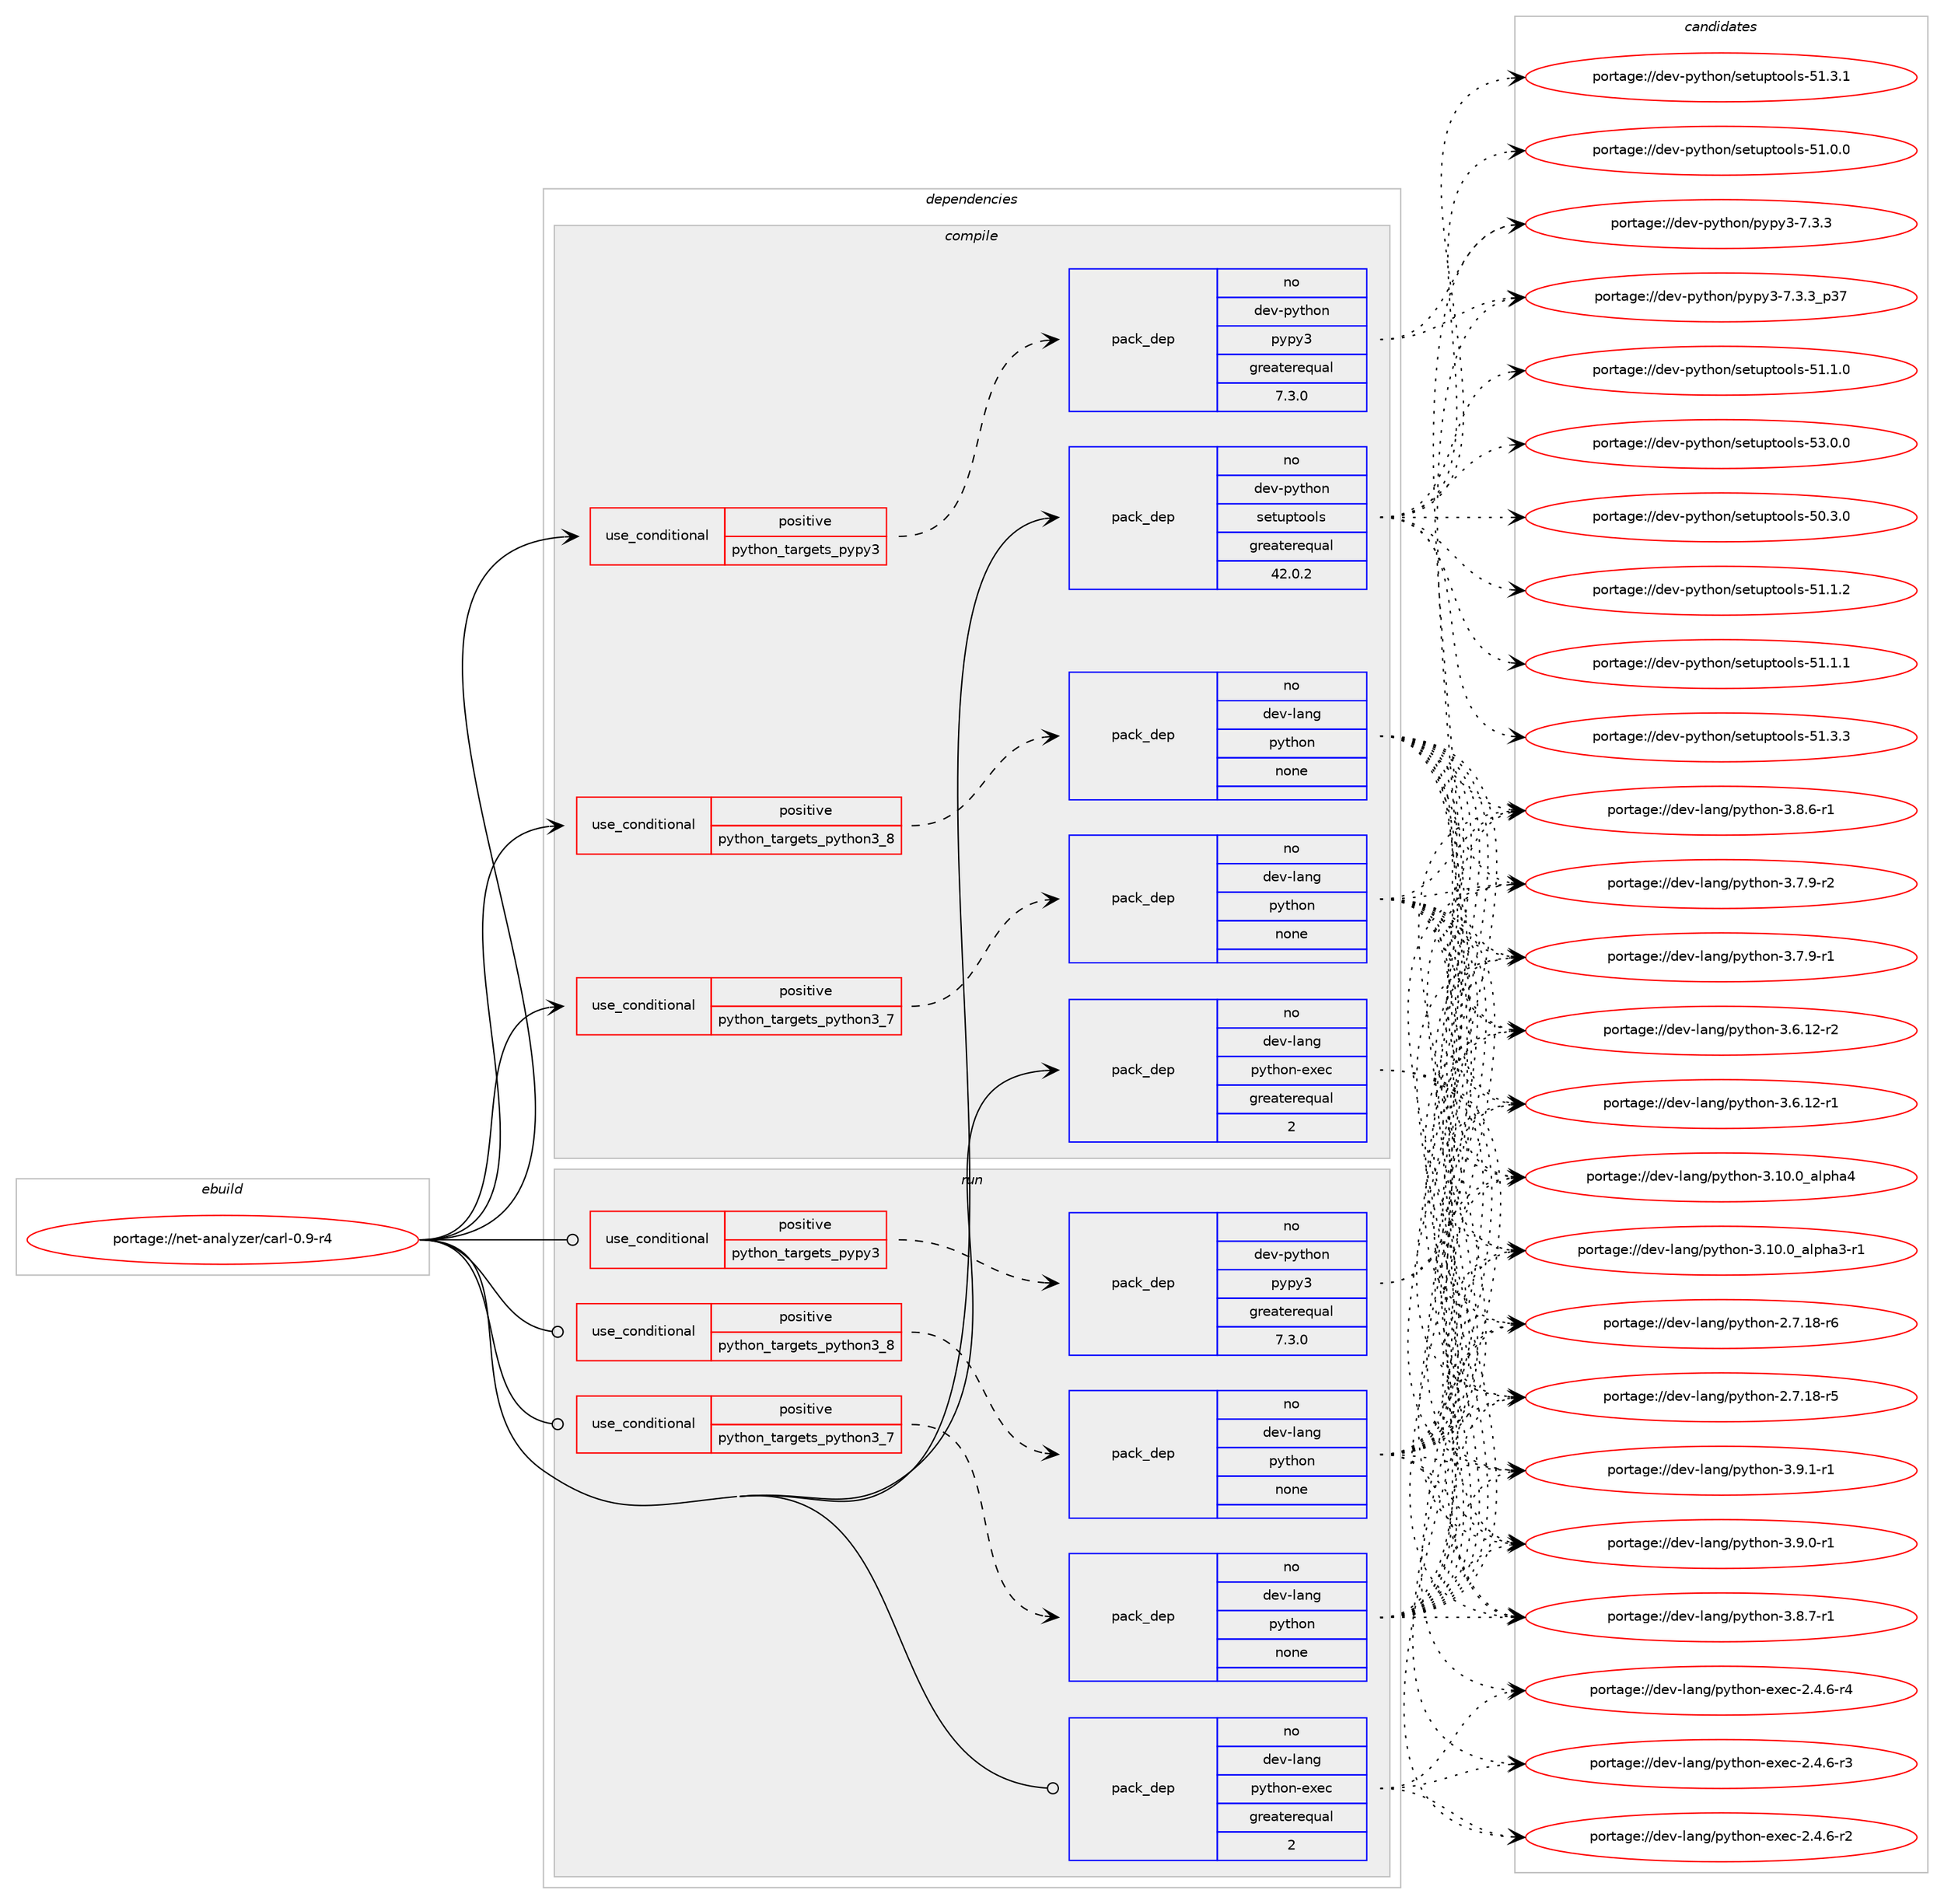 digraph prolog {

# *************
# Graph options
# *************

newrank=true;
concentrate=true;
compound=true;
graph [rankdir=LR,fontname=Helvetica,fontsize=10,ranksep=1.5];#, ranksep=2.5, nodesep=0.2];
edge  [arrowhead=vee];
node  [fontname=Helvetica,fontsize=10];

# **********
# The ebuild
# **********

subgraph cluster_leftcol {
color=gray;
rank=same;
label=<<i>ebuild</i>>;
id [label="portage://net-analyzer/carl-0.9-r4", color=red, width=4, href="../net-analyzer/carl-0.9-r4.svg"];
}

# ****************
# The dependencies
# ****************

subgraph cluster_midcol {
color=gray;
label=<<i>dependencies</i>>;
subgraph cluster_compile {
fillcolor="#eeeeee";
style=filled;
label=<<i>compile</i>>;
subgraph cond10113 {
dependency32736 [label=<<TABLE BORDER="0" CELLBORDER="1" CELLSPACING="0" CELLPADDING="4"><TR><TD ROWSPAN="3" CELLPADDING="10">use_conditional</TD></TR><TR><TD>positive</TD></TR><TR><TD>python_targets_pypy3</TD></TR></TABLE>>, shape=none, color=red];
subgraph pack22335 {
dependency32737 [label=<<TABLE BORDER="0" CELLBORDER="1" CELLSPACING="0" CELLPADDING="4" WIDTH="220"><TR><TD ROWSPAN="6" CELLPADDING="30">pack_dep</TD></TR><TR><TD WIDTH="110">no</TD></TR><TR><TD>dev-python</TD></TR><TR><TD>pypy3</TD></TR><TR><TD>greaterequal</TD></TR><TR><TD>7.3.0</TD></TR></TABLE>>, shape=none, color=blue];
}
dependency32736:e -> dependency32737:w [weight=20,style="dashed",arrowhead="vee"];
}
id:e -> dependency32736:w [weight=20,style="solid",arrowhead="vee"];
subgraph cond10114 {
dependency32738 [label=<<TABLE BORDER="0" CELLBORDER="1" CELLSPACING="0" CELLPADDING="4"><TR><TD ROWSPAN="3" CELLPADDING="10">use_conditional</TD></TR><TR><TD>positive</TD></TR><TR><TD>python_targets_python3_7</TD></TR></TABLE>>, shape=none, color=red];
subgraph pack22336 {
dependency32739 [label=<<TABLE BORDER="0" CELLBORDER="1" CELLSPACING="0" CELLPADDING="4" WIDTH="220"><TR><TD ROWSPAN="6" CELLPADDING="30">pack_dep</TD></TR><TR><TD WIDTH="110">no</TD></TR><TR><TD>dev-lang</TD></TR><TR><TD>python</TD></TR><TR><TD>none</TD></TR><TR><TD></TD></TR></TABLE>>, shape=none, color=blue];
}
dependency32738:e -> dependency32739:w [weight=20,style="dashed",arrowhead="vee"];
}
id:e -> dependency32738:w [weight=20,style="solid",arrowhead="vee"];
subgraph cond10115 {
dependency32740 [label=<<TABLE BORDER="0" CELLBORDER="1" CELLSPACING="0" CELLPADDING="4"><TR><TD ROWSPAN="3" CELLPADDING="10">use_conditional</TD></TR><TR><TD>positive</TD></TR><TR><TD>python_targets_python3_8</TD></TR></TABLE>>, shape=none, color=red];
subgraph pack22337 {
dependency32741 [label=<<TABLE BORDER="0" CELLBORDER="1" CELLSPACING="0" CELLPADDING="4" WIDTH="220"><TR><TD ROWSPAN="6" CELLPADDING="30">pack_dep</TD></TR><TR><TD WIDTH="110">no</TD></TR><TR><TD>dev-lang</TD></TR><TR><TD>python</TD></TR><TR><TD>none</TD></TR><TR><TD></TD></TR></TABLE>>, shape=none, color=blue];
}
dependency32740:e -> dependency32741:w [weight=20,style="dashed",arrowhead="vee"];
}
id:e -> dependency32740:w [weight=20,style="solid",arrowhead="vee"];
subgraph pack22338 {
dependency32742 [label=<<TABLE BORDER="0" CELLBORDER="1" CELLSPACING="0" CELLPADDING="4" WIDTH="220"><TR><TD ROWSPAN="6" CELLPADDING="30">pack_dep</TD></TR><TR><TD WIDTH="110">no</TD></TR><TR><TD>dev-lang</TD></TR><TR><TD>python-exec</TD></TR><TR><TD>greaterequal</TD></TR><TR><TD>2</TD></TR></TABLE>>, shape=none, color=blue];
}
id:e -> dependency32742:w [weight=20,style="solid",arrowhead="vee"];
subgraph pack22339 {
dependency32743 [label=<<TABLE BORDER="0" CELLBORDER="1" CELLSPACING="0" CELLPADDING="4" WIDTH="220"><TR><TD ROWSPAN="6" CELLPADDING="30">pack_dep</TD></TR><TR><TD WIDTH="110">no</TD></TR><TR><TD>dev-python</TD></TR><TR><TD>setuptools</TD></TR><TR><TD>greaterequal</TD></TR><TR><TD>42.0.2</TD></TR></TABLE>>, shape=none, color=blue];
}
id:e -> dependency32743:w [weight=20,style="solid",arrowhead="vee"];
}
subgraph cluster_compileandrun {
fillcolor="#eeeeee";
style=filled;
label=<<i>compile and run</i>>;
}
subgraph cluster_run {
fillcolor="#eeeeee";
style=filled;
label=<<i>run</i>>;
subgraph cond10116 {
dependency32744 [label=<<TABLE BORDER="0" CELLBORDER="1" CELLSPACING="0" CELLPADDING="4"><TR><TD ROWSPAN="3" CELLPADDING="10">use_conditional</TD></TR><TR><TD>positive</TD></TR><TR><TD>python_targets_pypy3</TD></TR></TABLE>>, shape=none, color=red];
subgraph pack22340 {
dependency32745 [label=<<TABLE BORDER="0" CELLBORDER="1" CELLSPACING="0" CELLPADDING="4" WIDTH="220"><TR><TD ROWSPAN="6" CELLPADDING="30">pack_dep</TD></TR><TR><TD WIDTH="110">no</TD></TR><TR><TD>dev-python</TD></TR><TR><TD>pypy3</TD></TR><TR><TD>greaterequal</TD></TR><TR><TD>7.3.0</TD></TR></TABLE>>, shape=none, color=blue];
}
dependency32744:e -> dependency32745:w [weight=20,style="dashed",arrowhead="vee"];
}
id:e -> dependency32744:w [weight=20,style="solid",arrowhead="odot"];
subgraph cond10117 {
dependency32746 [label=<<TABLE BORDER="0" CELLBORDER="1" CELLSPACING="0" CELLPADDING="4"><TR><TD ROWSPAN="3" CELLPADDING="10">use_conditional</TD></TR><TR><TD>positive</TD></TR><TR><TD>python_targets_python3_7</TD></TR></TABLE>>, shape=none, color=red];
subgraph pack22341 {
dependency32747 [label=<<TABLE BORDER="0" CELLBORDER="1" CELLSPACING="0" CELLPADDING="4" WIDTH="220"><TR><TD ROWSPAN="6" CELLPADDING="30">pack_dep</TD></TR><TR><TD WIDTH="110">no</TD></TR><TR><TD>dev-lang</TD></TR><TR><TD>python</TD></TR><TR><TD>none</TD></TR><TR><TD></TD></TR></TABLE>>, shape=none, color=blue];
}
dependency32746:e -> dependency32747:w [weight=20,style="dashed",arrowhead="vee"];
}
id:e -> dependency32746:w [weight=20,style="solid",arrowhead="odot"];
subgraph cond10118 {
dependency32748 [label=<<TABLE BORDER="0" CELLBORDER="1" CELLSPACING="0" CELLPADDING="4"><TR><TD ROWSPAN="3" CELLPADDING="10">use_conditional</TD></TR><TR><TD>positive</TD></TR><TR><TD>python_targets_python3_8</TD></TR></TABLE>>, shape=none, color=red];
subgraph pack22342 {
dependency32749 [label=<<TABLE BORDER="0" CELLBORDER="1" CELLSPACING="0" CELLPADDING="4" WIDTH="220"><TR><TD ROWSPAN="6" CELLPADDING="30">pack_dep</TD></TR><TR><TD WIDTH="110">no</TD></TR><TR><TD>dev-lang</TD></TR><TR><TD>python</TD></TR><TR><TD>none</TD></TR><TR><TD></TD></TR></TABLE>>, shape=none, color=blue];
}
dependency32748:e -> dependency32749:w [weight=20,style="dashed",arrowhead="vee"];
}
id:e -> dependency32748:w [weight=20,style="solid",arrowhead="odot"];
subgraph pack22343 {
dependency32750 [label=<<TABLE BORDER="0" CELLBORDER="1" CELLSPACING="0" CELLPADDING="4" WIDTH="220"><TR><TD ROWSPAN="6" CELLPADDING="30">pack_dep</TD></TR><TR><TD WIDTH="110">no</TD></TR><TR><TD>dev-lang</TD></TR><TR><TD>python-exec</TD></TR><TR><TD>greaterequal</TD></TR><TR><TD>2</TD></TR></TABLE>>, shape=none, color=blue];
}
id:e -> dependency32750:w [weight=20,style="solid",arrowhead="odot"];
}
}

# **************
# The candidates
# **************

subgraph cluster_choices {
rank=same;
color=gray;
label=<<i>candidates</i>>;

subgraph choice22335 {
color=black;
nodesep=1;
choice100101118451121211161041111104711212111212151455546514651951125155 [label="portage://dev-python/pypy3-7.3.3_p37", color=red, width=4,href="../dev-python/pypy3-7.3.3_p37.svg"];
choice100101118451121211161041111104711212111212151455546514651 [label="portage://dev-python/pypy3-7.3.3", color=red, width=4,href="../dev-python/pypy3-7.3.3.svg"];
dependency32737:e -> choice100101118451121211161041111104711212111212151455546514651951125155:w [style=dotted,weight="100"];
dependency32737:e -> choice100101118451121211161041111104711212111212151455546514651:w [style=dotted,weight="100"];
}
subgraph choice22336 {
color=black;
nodesep=1;
choice1001011184510897110103471121211161041111104551465746494511449 [label="portage://dev-lang/python-3.9.1-r1", color=red, width=4,href="../dev-lang/python-3.9.1-r1.svg"];
choice1001011184510897110103471121211161041111104551465746484511449 [label="portage://dev-lang/python-3.9.0-r1", color=red, width=4,href="../dev-lang/python-3.9.0-r1.svg"];
choice1001011184510897110103471121211161041111104551465646554511449 [label="portage://dev-lang/python-3.8.7-r1", color=red, width=4,href="../dev-lang/python-3.8.7-r1.svg"];
choice1001011184510897110103471121211161041111104551465646544511449 [label="portage://dev-lang/python-3.8.6-r1", color=red, width=4,href="../dev-lang/python-3.8.6-r1.svg"];
choice1001011184510897110103471121211161041111104551465546574511450 [label="portage://dev-lang/python-3.7.9-r2", color=red, width=4,href="../dev-lang/python-3.7.9-r2.svg"];
choice1001011184510897110103471121211161041111104551465546574511449 [label="portage://dev-lang/python-3.7.9-r1", color=red, width=4,href="../dev-lang/python-3.7.9-r1.svg"];
choice100101118451089711010347112121116104111110455146544649504511450 [label="portage://dev-lang/python-3.6.12-r2", color=red, width=4,href="../dev-lang/python-3.6.12-r2.svg"];
choice100101118451089711010347112121116104111110455146544649504511449 [label="portage://dev-lang/python-3.6.12-r1", color=red, width=4,href="../dev-lang/python-3.6.12-r1.svg"];
choice1001011184510897110103471121211161041111104551464948464895971081121049752 [label="portage://dev-lang/python-3.10.0_alpha4", color=red, width=4,href="../dev-lang/python-3.10.0_alpha4.svg"];
choice10010111845108971101034711212111610411111045514649484648959710811210497514511449 [label="portage://dev-lang/python-3.10.0_alpha3-r1", color=red, width=4,href="../dev-lang/python-3.10.0_alpha3-r1.svg"];
choice100101118451089711010347112121116104111110455046554649564511454 [label="portage://dev-lang/python-2.7.18-r6", color=red, width=4,href="../dev-lang/python-2.7.18-r6.svg"];
choice100101118451089711010347112121116104111110455046554649564511453 [label="portage://dev-lang/python-2.7.18-r5", color=red, width=4,href="../dev-lang/python-2.7.18-r5.svg"];
dependency32739:e -> choice1001011184510897110103471121211161041111104551465746494511449:w [style=dotted,weight="100"];
dependency32739:e -> choice1001011184510897110103471121211161041111104551465746484511449:w [style=dotted,weight="100"];
dependency32739:e -> choice1001011184510897110103471121211161041111104551465646554511449:w [style=dotted,weight="100"];
dependency32739:e -> choice1001011184510897110103471121211161041111104551465646544511449:w [style=dotted,weight="100"];
dependency32739:e -> choice1001011184510897110103471121211161041111104551465546574511450:w [style=dotted,weight="100"];
dependency32739:e -> choice1001011184510897110103471121211161041111104551465546574511449:w [style=dotted,weight="100"];
dependency32739:e -> choice100101118451089711010347112121116104111110455146544649504511450:w [style=dotted,weight="100"];
dependency32739:e -> choice100101118451089711010347112121116104111110455146544649504511449:w [style=dotted,weight="100"];
dependency32739:e -> choice1001011184510897110103471121211161041111104551464948464895971081121049752:w [style=dotted,weight="100"];
dependency32739:e -> choice10010111845108971101034711212111610411111045514649484648959710811210497514511449:w [style=dotted,weight="100"];
dependency32739:e -> choice100101118451089711010347112121116104111110455046554649564511454:w [style=dotted,weight="100"];
dependency32739:e -> choice100101118451089711010347112121116104111110455046554649564511453:w [style=dotted,weight="100"];
}
subgraph choice22337 {
color=black;
nodesep=1;
choice1001011184510897110103471121211161041111104551465746494511449 [label="portage://dev-lang/python-3.9.1-r1", color=red, width=4,href="../dev-lang/python-3.9.1-r1.svg"];
choice1001011184510897110103471121211161041111104551465746484511449 [label="portage://dev-lang/python-3.9.0-r1", color=red, width=4,href="../dev-lang/python-3.9.0-r1.svg"];
choice1001011184510897110103471121211161041111104551465646554511449 [label="portage://dev-lang/python-3.8.7-r1", color=red, width=4,href="../dev-lang/python-3.8.7-r1.svg"];
choice1001011184510897110103471121211161041111104551465646544511449 [label="portage://dev-lang/python-3.8.6-r1", color=red, width=4,href="../dev-lang/python-3.8.6-r1.svg"];
choice1001011184510897110103471121211161041111104551465546574511450 [label="portage://dev-lang/python-3.7.9-r2", color=red, width=4,href="../dev-lang/python-3.7.9-r2.svg"];
choice1001011184510897110103471121211161041111104551465546574511449 [label="portage://dev-lang/python-3.7.9-r1", color=red, width=4,href="../dev-lang/python-3.7.9-r1.svg"];
choice100101118451089711010347112121116104111110455146544649504511450 [label="portage://dev-lang/python-3.6.12-r2", color=red, width=4,href="../dev-lang/python-3.6.12-r2.svg"];
choice100101118451089711010347112121116104111110455146544649504511449 [label="portage://dev-lang/python-3.6.12-r1", color=red, width=4,href="../dev-lang/python-3.6.12-r1.svg"];
choice1001011184510897110103471121211161041111104551464948464895971081121049752 [label="portage://dev-lang/python-3.10.0_alpha4", color=red, width=4,href="../dev-lang/python-3.10.0_alpha4.svg"];
choice10010111845108971101034711212111610411111045514649484648959710811210497514511449 [label="portage://dev-lang/python-3.10.0_alpha3-r1", color=red, width=4,href="../dev-lang/python-3.10.0_alpha3-r1.svg"];
choice100101118451089711010347112121116104111110455046554649564511454 [label="portage://dev-lang/python-2.7.18-r6", color=red, width=4,href="../dev-lang/python-2.7.18-r6.svg"];
choice100101118451089711010347112121116104111110455046554649564511453 [label="portage://dev-lang/python-2.7.18-r5", color=red, width=4,href="../dev-lang/python-2.7.18-r5.svg"];
dependency32741:e -> choice1001011184510897110103471121211161041111104551465746494511449:w [style=dotted,weight="100"];
dependency32741:e -> choice1001011184510897110103471121211161041111104551465746484511449:w [style=dotted,weight="100"];
dependency32741:e -> choice1001011184510897110103471121211161041111104551465646554511449:w [style=dotted,weight="100"];
dependency32741:e -> choice1001011184510897110103471121211161041111104551465646544511449:w [style=dotted,weight="100"];
dependency32741:e -> choice1001011184510897110103471121211161041111104551465546574511450:w [style=dotted,weight="100"];
dependency32741:e -> choice1001011184510897110103471121211161041111104551465546574511449:w [style=dotted,weight="100"];
dependency32741:e -> choice100101118451089711010347112121116104111110455146544649504511450:w [style=dotted,weight="100"];
dependency32741:e -> choice100101118451089711010347112121116104111110455146544649504511449:w [style=dotted,weight="100"];
dependency32741:e -> choice1001011184510897110103471121211161041111104551464948464895971081121049752:w [style=dotted,weight="100"];
dependency32741:e -> choice10010111845108971101034711212111610411111045514649484648959710811210497514511449:w [style=dotted,weight="100"];
dependency32741:e -> choice100101118451089711010347112121116104111110455046554649564511454:w [style=dotted,weight="100"];
dependency32741:e -> choice100101118451089711010347112121116104111110455046554649564511453:w [style=dotted,weight="100"];
}
subgraph choice22338 {
color=black;
nodesep=1;
choice10010111845108971101034711212111610411111045101120101994550465246544511452 [label="portage://dev-lang/python-exec-2.4.6-r4", color=red, width=4,href="../dev-lang/python-exec-2.4.6-r4.svg"];
choice10010111845108971101034711212111610411111045101120101994550465246544511451 [label="portage://dev-lang/python-exec-2.4.6-r3", color=red, width=4,href="../dev-lang/python-exec-2.4.6-r3.svg"];
choice10010111845108971101034711212111610411111045101120101994550465246544511450 [label="portage://dev-lang/python-exec-2.4.6-r2", color=red, width=4,href="../dev-lang/python-exec-2.4.6-r2.svg"];
dependency32742:e -> choice10010111845108971101034711212111610411111045101120101994550465246544511452:w [style=dotted,weight="100"];
dependency32742:e -> choice10010111845108971101034711212111610411111045101120101994550465246544511451:w [style=dotted,weight="100"];
dependency32742:e -> choice10010111845108971101034711212111610411111045101120101994550465246544511450:w [style=dotted,weight="100"];
}
subgraph choice22339 {
color=black;
nodesep=1;
choice100101118451121211161041111104711510111611711211611111110811545535146484648 [label="portage://dev-python/setuptools-53.0.0", color=red, width=4,href="../dev-python/setuptools-53.0.0.svg"];
choice100101118451121211161041111104711510111611711211611111110811545534946514651 [label="portage://dev-python/setuptools-51.3.3", color=red, width=4,href="../dev-python/setuptools-51.3.3.svg"];
choice100101118451121211161041111104711510111611711211611111110811545534946514649 [label="portage://dev-python/setuptools-51.3.1", color=red, width=4,href="../dev-python/setuptools-51.3.1.svg"];
choice100101118451121211161041111104711510111611711211611111110811545534946494650 [label="portage://dev-python/setuptools-51.1.2", color=red, width=4,href="../dev-python/setuptools-51.1.2.svg"];
choice100101118451121211161041111104711510111611711211611111110811545534946494649 [label="portage://dev-python/setuptools-51.1.1", color=red, width=4,href="../dev-python/setuptools-51.1.1.svg"];
choice100101118451121211161041111104711510111611711211611111110811545534946494648 [label="portage://dev-python/setuptools-51.1.0", color=red, width=4,href="../dev-python/setuptools-51.1.0.svg"];
choice100101118451121211161041111104711510111611711211611111110811545534946484648 [label="portage://dev-python/setuptools-51.0.0", color=red, width=4,href="../dev-python/setuptools-51.0.0.svg"];
choice100101118451121211161041111104711510111611711211611111110811545534846514648 [label="portage://dev-python/setuptools-50.3.0", color=red, width=4,href="../dev-python/setuptools-50.3.0.svg"];
dependency32743:e -> choice100101118451121211161041111104711510111611711211611111110811545535146484648:w [style=dotted,weight="100"];
dependency32743:e -> choice100101118451121211161041111104711510111611711211611111110811545534946514651:w [style=dotted,weight="100"];
dependency32743:e -> choice100101118451121211161041111104711510111611711211611111110811545534946514649:w [style=dotted,weight="100"];
dependency32743:e -> choice100101118451121211161041111104711510111611711211611111110811545534946494650:w [style=dotted,weight="100"];
dependency32743:e -> choice100101118451121211161041111104711510111611711211611111110811545534946494649:w [style=dotted,weight="100"];
dependency32743:e -> choice100101118451121211161041111104711510111611711211611111110811545534946494648:w [style=dotted,weight="100"];
dependency32743:e -> choice100101118451121211161041111104711510111611711211611111110811545534946484648:w [style=dotted,weight="100"];
dependency32743:e -> choice100101118451121211161041111104711510111611711211611111110811545534846514648:w [style=dotted,weight="100"];
}
subgraph choice22340 {
color=black;
nodesep=1;
choice100101118451121211161041111104711212111212151455546514651951125155 [label="portage://dev-python/pypy3-7.3.3_p37", color=red, width=4,href="../dev-python/pypy3-7.3.3_p37.svg"];
choice100101118451121211161041111104711212111212151455546514651 [label="portage://dev-python/pypy3-7.3.3", color=red, width=4,href="../dev-python/pypy3-7.3.3.svg"];
dependency32745:e -> choice100101118451121211161041111104711212111212151455546514651951125155:w [style=dotted,weight="100"];
dependency32745:e -> choice100101118451121211161041111104711212111212151455546514651:w [style=dotted,weight="100"];
}
subgraph choice22341 {
color=black;
nodesep=1;
choice1001011184510897110103471121211161041111104551465746494511449 [label="portage://dev-lang/python-3.9.1-r1", color=red, width=4,href="../dev-lang/python-3.9.1-r1.svg"];
choice1001011184510897110103471121211161041111104551465746484511449 [label="portage://dev-lang/python-3.9.0-r1", color=red, width=4,href="../dev-lang/python-3.9.0-r1.svg"];
choice1001011184510897110103471121211161041111104551465646554511449 [label="portage://dev-lang/python-3.8.7-r1", color=red, width=4,href="../dev-lang/python-3.8.7-r1.svg"];
choice1001011184510897110103471121211161041111104551465646544511449 [label="portage://dev-lang/python-3.8.6-r1", color=red, width=4,href="../dev-lang/python-3.8.6-r1.svg"];
choice1001011184510897110103471121211161041111104551465546574511450 [label="portage://dev-lang/python-3.7.9-r2", color=red, width=4,href="../dev-lang/python-3.7.9-r2.svg"];
choice1001011184510897110103471121211161041111104551465546574511449 [label="portage://dev-lang/python-3.7.9-r1", color=red, width=4,href="../dev-lang/python-3.7.9-r1.svg"];
choice100101118451089711010347112121116104111110455146544649504511450 [label="portage://dev-lang/python-3.6.12-r2", color=red, width=4,href="../dev-lang/python-3.6.12-r2.svg"];
choice100101118451089711010347112121116104111110455146544649504511449 [label="portage://dev-lang/python-3.6.12-r1", color=red, width=4,href="../dev-lang/python-3.6.12-r1.svg"];
choice1001011184510897110103471121211161041111104551464948464895971081121049752 [label="portage://dev-lang/python-3.10.0_alpha4", color=red, width=4,href="../dev-lang/python-3.10.0_alpha4.svg"];
choice10010111845108971101034711212111610411111045514649484648959710811210497514511449 [label="portage://dev-lang/python-3.10.0_alpha3-r1", color=red, width=4,href="../dev-lang/python-3.10.0_alpha3-r1.svg"];
choice100101118451089711010347112121116104111110455046554649564511454 [label="portage://dev-lang/python-2.7.18-r6", color=red, width=4,href="../dev-lang/python-2.7.18-r6.svg"];
choice100101118451089711010347112121116104111110455046554649564511453 [label="portage://dev-lang/python-2.7.18-r5", color=red, width=4,href="../dev-lang/python-2.7.18-r5.svg"];
dependency32747:e -> choice1001011184510897110103471121211161041111104551465746494511449:w [style=dotted,weight="100"];
dependency32747:e -> choice1001011184510897110103471121211161041111104551465746484511449:w [style=dotted,weight="100"];
dependency32747:e -> choice1001011184510897110103471121211161041111104551465646554511449:w [style=dotted,weight="100"];
dependency32747:e -> choice1001011184510897110103471121211161041111104551465646544511449:w [style=dotted,weight="100"];
dependency32747:e -> choice1001011184510897110103471121211161041111104551465546574511450:w [style=dotted,weight="100"];
dependency32747:e -> choice1001011184510897110103471121211161041111104551465546574511449:w [style=dotted,weight="100"];
dependency32747:e -> choice100101118451089711010347112121116104111110455146544649504511450:w [style=dotted,weight="100"];
dependency32747:e -> choice100101118451089711010347112121116104111110455146544649504511449:w [style=dotted,weight="100"];
dependency32747:e -> choice1001011184510897110103471121211161041111104551464948464895971081121049752:w [style=dotted,weight="100"];
dependency32747:e -> choice10010111845108971101034711212111610411111045514649484648959710811210497514511449:w [style=dotted,weight="100"];
dependency32747:e -> choice100101118451089711010347112121116104111110455046554649564511454:w [style=dotted,weight="100"];
dependency32747:e -> choice100101118451089711010347112121116104111110455046554649564511453:w [style=dotted,weight="100"];
}
subgraph choice22342 {
color=black;
nodesep=1;
choice1001011184510897110103471121211161041111104551465746494511449 [label="portage://dev-lang/python-3.9.1-r1", color=red, width=4,href="../dev-lang/python-3.9.1-r1.svg"];
choice1001011184510897110103471121211161041111104551465746484511449 [label="portage://dev-lang/python-3.9.0-r1", color=red, width=4,href="../dev-lang/python-3.9.0-r1.svg"];
choice1001011184510897110103471121211161041111104551465646554511449 [label="portage://dev-lang/python-3.8.7-r1", color=red, width=4,href="../dev-lang/python-3.8.7-r1.svg"];
choice1001011184510897110103471121211161041111104551465646544511449 [label="portage://dev-lang/python-3.8.6-r1", color=red, width=4,href="../dev-lang/python-3.8.6-r1.svg"];
choice1001011184510897110103471121211161041111104551465546574511450 [label="portage://dev-lang/python-3.7.9-r2", color=red, width=4,href="../dev-lang/python-3.7.9-r2.svg"];
choice1001011184510897110103471121211161041111104551465546574511449 [label="portage://dev-lang/python-3.7.9-r1", color=red, width=4,href="../dev-lang/python-3.7.9-r1.svg"];
choice100101118451089711010347112121116104111110455146544649504511450 [label="portage://dev-lang/python-3.6.12-r2", color=red, width=4,href="../dev-lang/python-3.6.12-r2.svg"];
choice100101118451089711010347112121116104111110455146544649504511449 [label="portage://dev-lang/python-3.6.12-r1", color=red, width=4,href="../dev-lang/python-3.6.12-r1.svg"];
choice1001011184510897110103471121211161041111104551464948464895971081121049752 [label="portage://dev-lang/python-3.10.0_alpha4", color=red, width=4,href="../dev-lang/python-3.10.0_alpha4.svg"];
choice10010111845108971101034711212111610411111045514649484648959710811210497514511449 [label="portage://dev-lang/python-3.10.0_alpha3-r1", color=red, width=4,href="../dev-lang/python-3.10.0_alpha3-r1.svg"];
choice100101118451089711010347112121116104111110455046554649564511454 [label="portage://dev-lang/python-2.7.18-r6", color=red, width=4,href="../dev-lang/python-2.7.18-r6.svg"];
choice100101118451089711010347112121116104111110455046554649564511453 [label="portage://dev-lang/python-2.7.18-r5", color=red, width=4,href="../dev-lang/python-2.7.18-r5.svg"];
dependency32749:e -> choice1001011184510897110103471121211161041111104551465746494511449:w [style=dotted,weight="100"];
dependency32749:e -> choice1001011184510897110103471121211161041111104551465746484511449:w [style=dotted,weight="100"];
dependency32749:e -> choice1001011184510897110103471121211161041111104551465646554511449:w [style=dotted,weight="100"];
dependency32749:e -> choice1001011184510897110103471121211161041111104551465646544511449:w [style=dotted,weight="100"];
dependency32749:e -> choice1001011184510897110103471121211161041111104551465546574511450:w [style=dotted,weight="100"];
dependency32749:e -> choice1001011184510897110103471121211161041111104551465546574511449:w [style=dotted,weight="100"];
dependency32749:e -> choice100101118451089711010347112121116104111110455146544649504511450:w [style=dotted,weight="100"];
dependency32749:e -> choice100101118451089711010347112121116104111110455146544649504511449:w [style=dotted,weight="100"];
dependency32749:e -> choice1001011184510897110103471121211161041111104551464948464895971081121049752:w [style=dotted,weight="100"];
dependency32749:e -> choice10010111845108971101034711212111610411111045514649484648959710811210497514511449:w [style=dotted,weight="100"];
dependency32749:e -> choice100101118451089711010347112121116104111110455046554649564511454:w [style=dotted,weight="100"];
dependency32749:e -> choice100101118451089711010347112121116104111110455046554649564511453:w [style=dotted,weight="100"];
}
subgraph choice22343 {
color=black;
nodesep=1;
choice10010111845108971101034711212111610411111045101120101994550465246544511452 [label="portage://dev-lang/python-exec-2.4.6-r4", color=red, width=4,href="../dev-lang/python-exec-2.4.6-r4.svg"];
choice10010111845108971101034711212111610411111045101120101994550465246544511451 [label="portage://dev-lang/python-exec-2.4.6-r3", color=red, width=4,href="../dev-lang/python-exec-2.4.6-r3.svg"];
choice10010111845108971101034711212111610411111045101120101994550465246544511450 [label="portage://dev-lang/python-exec-2.4.6-r2", color=red, width=4,href="../dev-lang/python-exec-2.4.6-r2.svg"];
dependency32750:e -> choice10010111845108971101034711212111610411111045101120101994550465246544511452:w [style=dotted,weight="100"];
dependency32750:e -> choice10010111845108971101034711212111610411111045101120101994550465246544511451:w [style=dotted,weight="100"];
dependency32750:e -> choice10010111845108971101034711212111610411111045101120101994550465246544511450:w [style=dotted,weight="100"];
}
}

}
